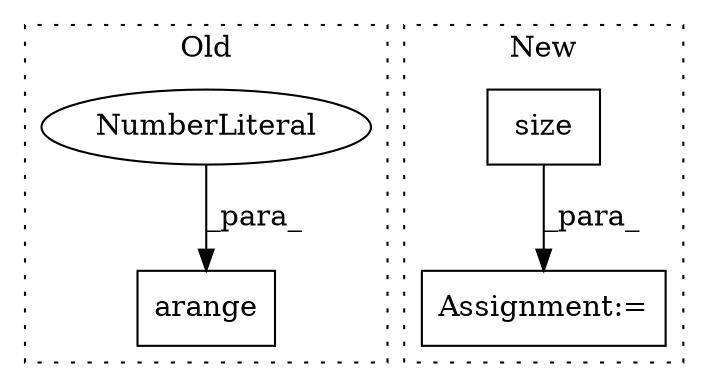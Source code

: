 digraph G {
subgraph cluster0 {
1 [label="arange" a="32" s="3545,3590" l="7,1" shape="box"];
4 [label="NumberLiteral" a="34" s="3552" l="1" shape="ellipse"];
label = "Old";
style="dotted";
}
subgraph cluster1 {
2 [label="size" a="32" s="3674,3680" l="5,1" shape="box"];
3 [label="Assignment:=" a="7" s="3636" l="1" shape="box"];
label = "New";
style="dotted";
}
2 -> 3 [label="_para_"];
4 -> 1 [label="_para_"];
}